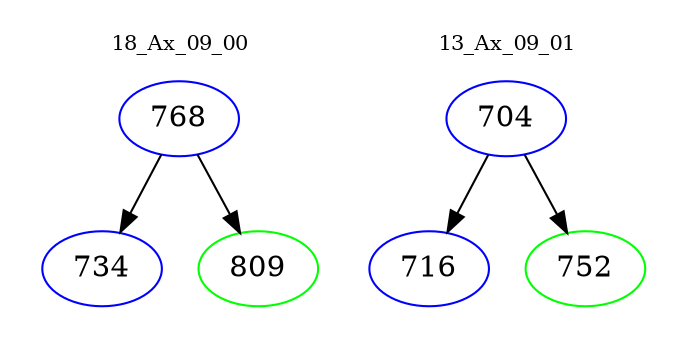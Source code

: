 digraph{
subgraph cluster_0 {
color = white
label = "18_Ax_09_00";
fontsize=10;
T0_768 [label="768", color="blue"]
T0_768 -> T0_734 [color="black"]
T0_734 [label="734", color="blue"]
T0_768 -> T0_809 [color="black"]
T0_809 [label="809", color="green"]
}
subgraph cluster_1 {
color = white
label = "13_Ax_09_01";
fontsize=10;
T1_704 [label="704", color="blue"]
T1_704 -> T1_716 [color="black"]
T1_716 [label="716", color="blue"]
T1_704 -> T1_752 [color="black"]
T1_752 [label="752", color="green"]
}
}
